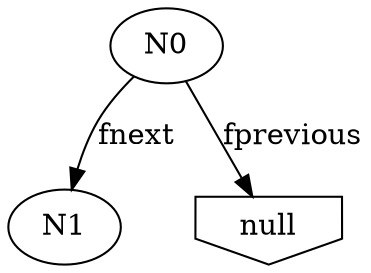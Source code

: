 digraph s2 {
	nodesep=.5; ordering=out;
	null [ shape = invhouse ];
	N0->N1 	[ label = fnext ];
	N0->null 	[ label = fprevious ];
}
